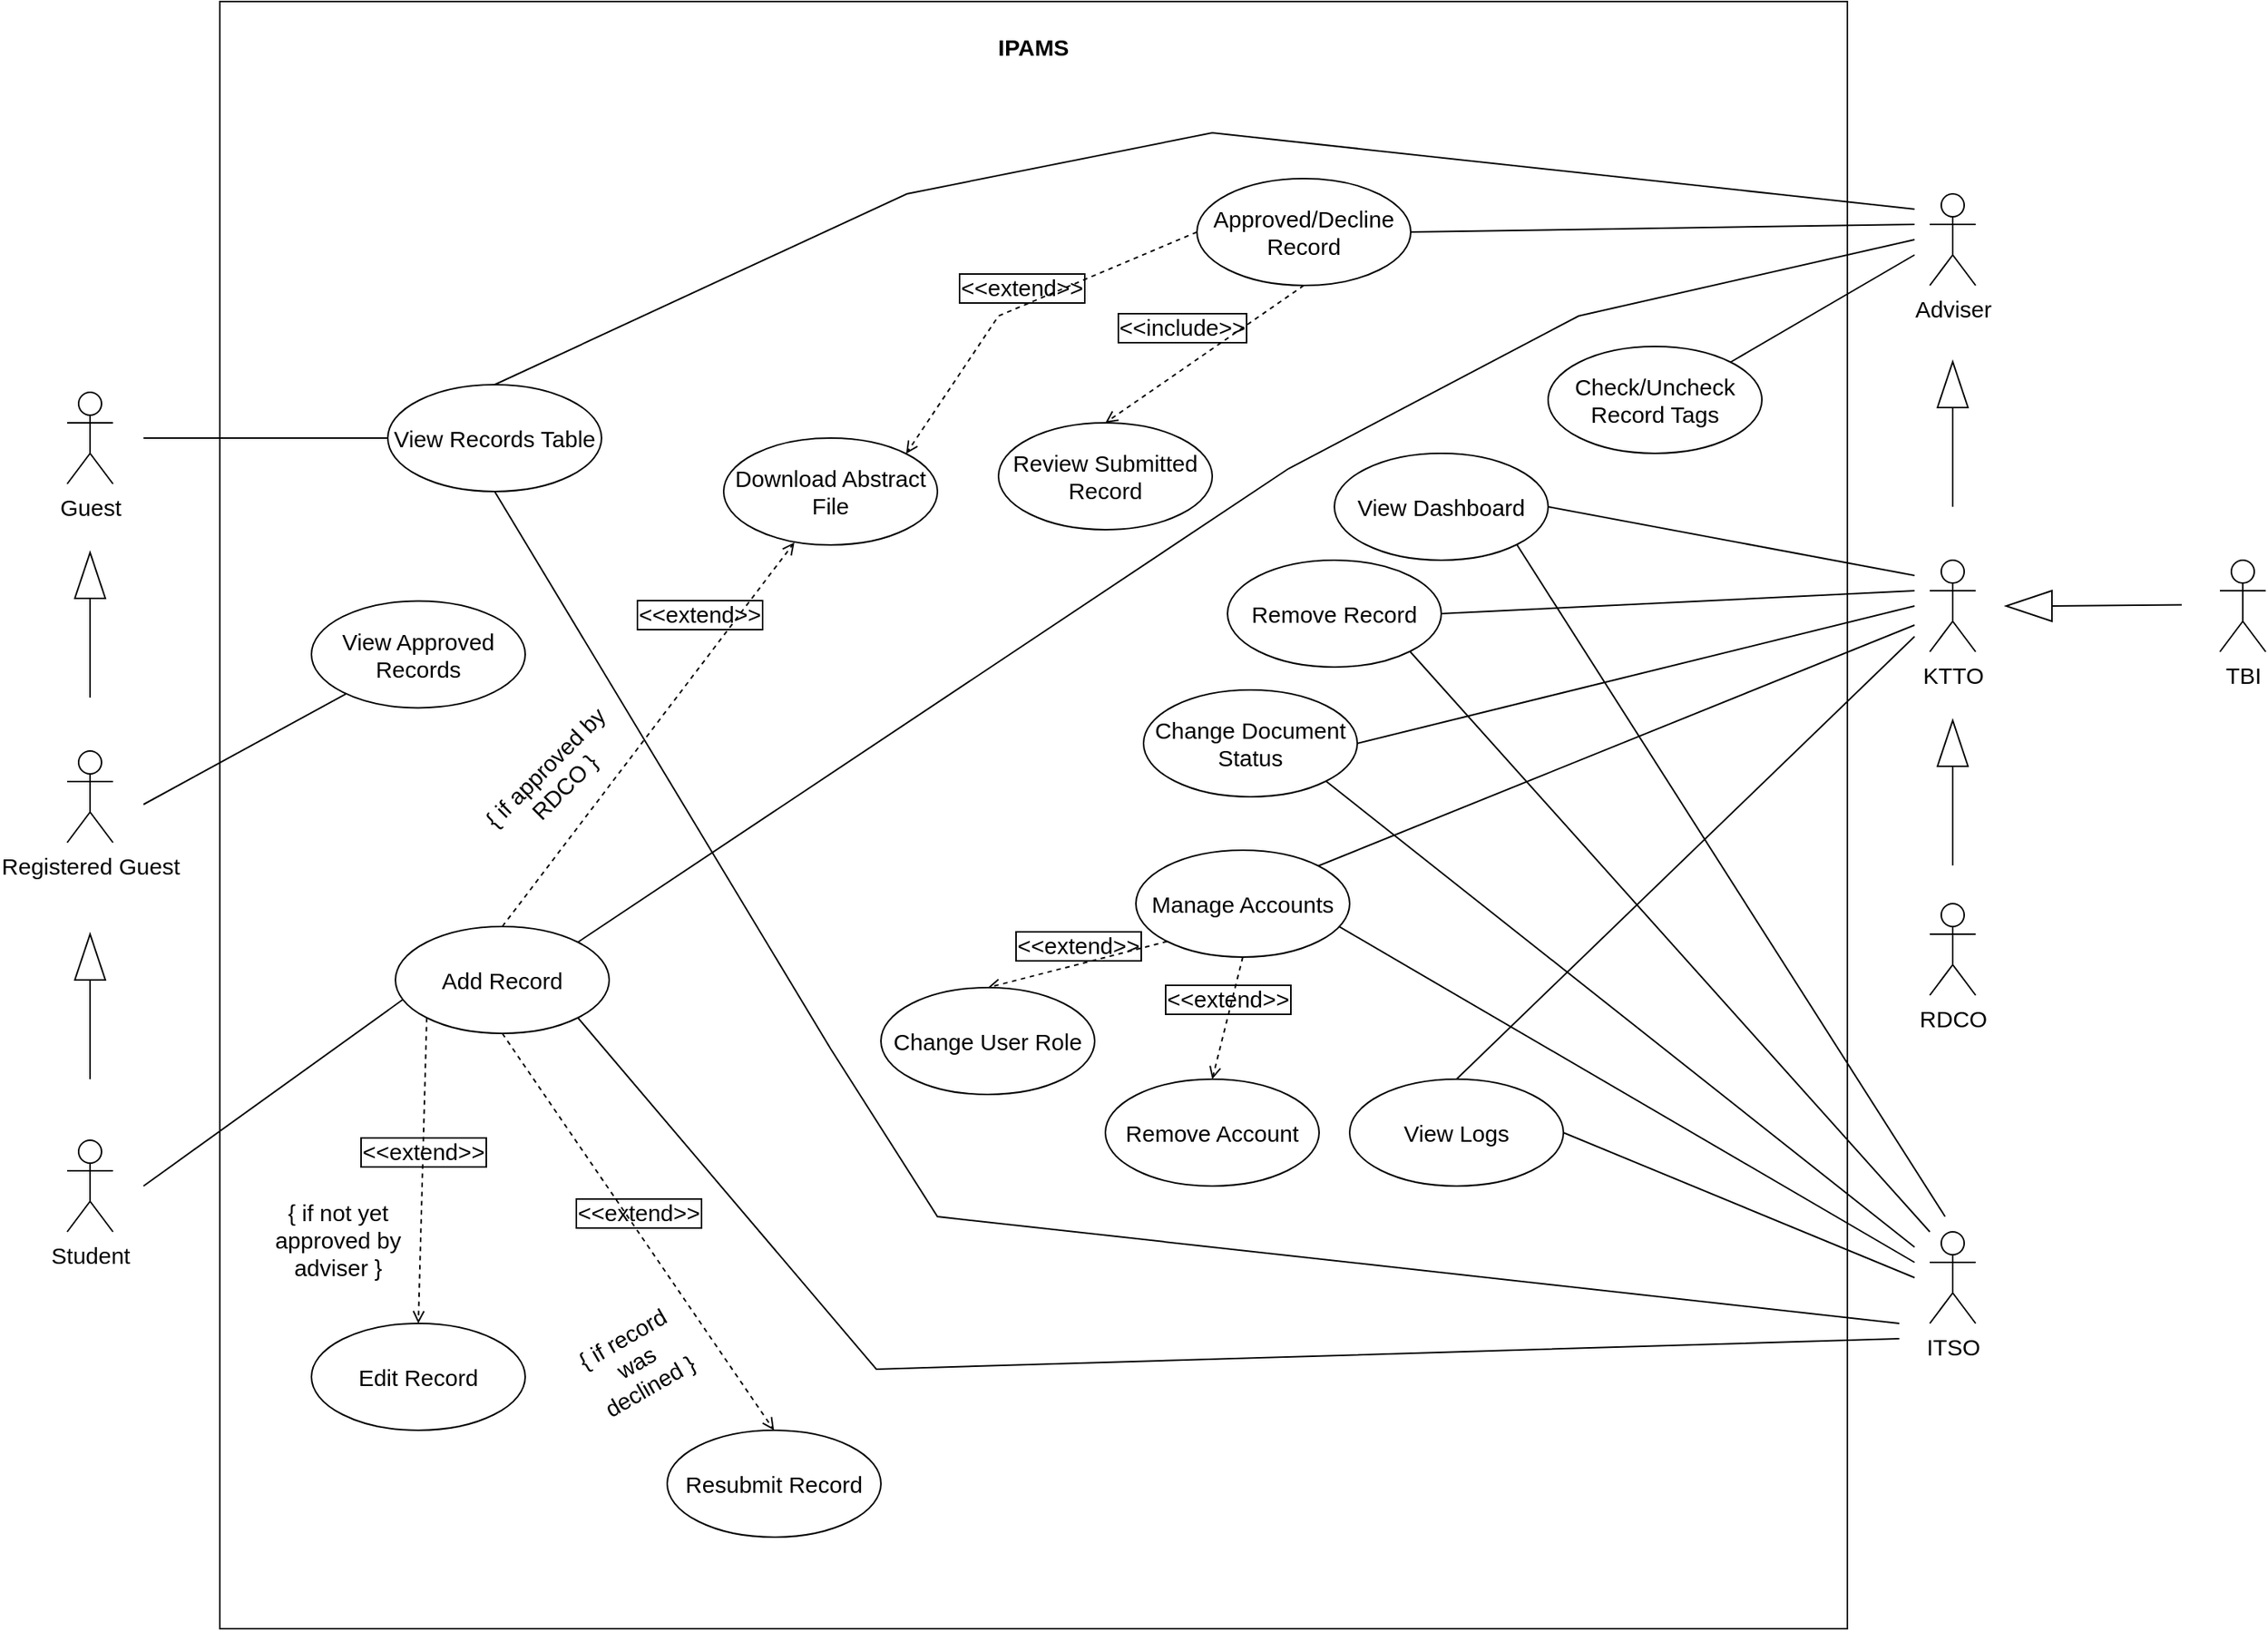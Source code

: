 <mxfile version="16.6.8" type="github">
  <diagram id="wcthhbRkcaCc9vDPoBOK" name="Page-1">
    <mxGraphModel dx="1447" dy="750" grid="1" gridSize="10" guides="1" tooltips="1" connect="1" arrows="1" fold="1" page="1" pageScale="1" pageWidth="850" pageHeight="1100" math="0" shadow="0">
      <root>
        <mxCell id="0" />
        <mxCell id="1" parent="0" />
        <mxCell id="ioiu4KagPV8kMkHG_SKO-1" value="" style="whiteSpace=wrap;html=1;aspect=fixed;" parent="1" vertex="1">
          <mxGeometry x="390" y="34" width="1066" height="1066" as="geometry" />
        </mxCell>
        <mxCell id="ioiu4KagPV8kMkHG_SKO-3" value="Guest" style="shape=umlActor;verticalLabelPosition=bottom;verticalAlign=top;html=1;fontSize=15;" parent="1" vertex="1">
          <mxGeometry x="290" y="290" width="30" height="60" as="geometry" />
        </mxCell>
        <mxCell id="ioiu4KagPV8kMkHG_SKO-4" value="IPAMS" style="text;align=center;fontStyle=1;verticalAlign=middle;spacingLeft=3;spacingRight=3;strokeColor=none;rotatable=0;points=[[0,0.5],[1,0.5]];portConstraint=eastwest;fontSize=15;" parent="1" vertex="1">
          <mxGeometry x="883" y="50" width="80" height="26" as="geometry" />
        </mxCell>
        <mxCell id="ioiu4KagPV8kMkHG_SKO-6" value="Registered Guest" style="shape=umlActor;verticalLabelPosition=bottom;verticalAlign=top;html=1;fontSize=15;" parent="1" vertex="1">
          <mxGeometry x="290" y="525" width="30" height="60" as="geometry" />
        </mxCell>
        <mxCell id="ioiu4KagPV8kMkHG_SKO-7" value="Student" style="shape=umlActor;verticalLabelPosition=bottom;verticalAlign=top;html=1;fontSize=15;" parent="1" vertex="1">
          <mxGeometry x="290" y="780" width="30" height="60" as="geometry" />
        </mxCell>
        <mxCell id="ioiu4KagPV8kMkHG_SKO-8" value="KTTO" style="shape=umlActor;verticalLabelPosition=bottom;verticalAlign=top;html=1;fontSize=15;" parent="1" vertex="1">
          <mxGeometry x="1510" y="400" width="30" height="60" as="geometry" />
        </mxCell>
        <mxCell id="ioiu4KagPV8kMkHG_SKO-12" value="RDCO" style="shape=umlActor;verticalLabelPosition=bottom;verticalAlign=top;html=1;fontSize=15;" parent="1" vertex="1">
          <mxGeometry x="1510" y="625" width="30" height="60" as="geometry" />
        </mxCell>
        <mxCell id="ioiu4KagPV8kMkHG_SKO-18" value="Adviser" style="shape=umlActor;verticalLabelPosition=bottom;verticalAlign=top;html=1;fontSize=15;" parent="1" vertex="1">
          <mxGeometry x="1510" y="160" width="30" height="60" as="geometry" />
        </mxCell>
        <mxCell id="JJTdI-dGNaC50hc8QYsU-1" value="" style="endArrow=none;html=1;rounded=0;startArrow=none;" edge="1" parent="1" source="JJTdI-dGNaC50hc8QYsU-2">
          <mxGeometry width="50" height="50" relative="1" as="geometry">
            <mxPoint x="340" y="320" as="sourcePoint" />
            <mxPoint x="580" y="320" as="targetPoint" />
          </mxGeometry>
        </mxCell>
        <mxCell id="JJTdI-dGNaC50hc8QYsU-7" value="" style="endArrow=none;html=1;rounded=0;entryX=0.033;entryY=0.686;entryDx=0;entryDy=0;entryPerimeter=0;" edge="1" parent="1" target="JJTdI-dGNaC50hc8QYsU-8">
          <mxGeometry width="50" height="50" relative="1" as="geometry">
            <mxPoint x="340" y="810" as="sourcePoint" />
            <mxPoint x="580" y="810" as="targetPoint" />
          </mxGeometry>
        </mxCell>
        <mxCell id="JJTdI-dGNaC50hc8QYsU-8" value="&lt;font style=&quot;font-size: 15px&quot;&gt;Add Record&lt;/font&gt;" style="ellipse;whiteSpace=wrap;html=1;" vertex="1" parent="1">
          <mxGeometry x="505" y="640" width="140" height="70" as="geometry" />
        </mxCell>
        <mxCell id="JJTdI-dGNaC50hc8QYsU-27" value="" style="triangle;whiteSpace=wrap;html=1;fontSize=15;rotation=-90;" vertex="1" parent="1">
          <mxGeometry x="290" y="400" width="30" height="20" as="geometry" />
        </mxCell>
        <mxCell id="JJTdI-dGNaC50hc8QYsU-28" value="" style="endArrow=none;html=1;rounded=0;labelBorderColor=default;fontSize=15;entryX=0;entryY=0.5;entryDx=0;entryDy=0;" edge="1" parent="1" target="JJTdI-dGNaC50hc8QYsU-27">
          <mxGeometry width="50" height="50" relative="1" as="geometry">
            <mxPoint x="305" y="490" as="sourcePoint" />
            <mxPoint x="360" y="450" as="targetPoint" />
          </mxGeometry>
        </mxCell>
        <mxCell id="JJTdI-dGNaC50hc8QYsU-56" value="&lt;font style=&quot;font-size: 15px&quot;&gt;Approved/Decline Record&lt;/font&gt;" style="ellipse;whiteSpace=wrap;html=1;" vertex="1" parent="1">
          <mxGeometry x="1030" y="150" width="140" height="70" as="geometry" />
        </mxCell>
        <mxCell id="JJTdI-dGNaC50hc8QYsU-57" value="" style="endArrow=none;html=1;rounded=0;labelBorderColor=default;fontSize=15;exitX=1;exitY=0.5;exitDx=0;exitDy=0;" edge="1" parent="1" source="JJTdI-dGNaC50hc8QYsU-56">
          <mxGeometry width="50" height="50" relative="1" as="geometry">
            <mxPoint x="1290" y="240" as="sourcePoint" />
            <mxPoint x="1500" y="180" as="targetPoint" />
          </mxGeometry>
        </mxCell>
        <mxCell id="JJTdI-dGNaC50hc8QYsU-59" value="&lt;font style=&quot;font-size: 15px&quot;&gt;Download Abstract File&lt;/font&gt;" style="ellipse;whiteSpace=wrap;html=1;" vertex="1" parent="1">
          <mxGeometry x="720" y="320" width="140" height="70" as="geometry" />
        </mxCell>
        <mxCell id="JJTdI-dGNaC50hc8QYsU-60" value="&amp;lt;&amp;lt;extend&amp;gt;&amp;gt;" style="html=1;verticalAlign=bottom;labelBackgroundColor=none;endArrow=open;endFill=0;dashed=1;rounded=0;labelBorderColor=default;fontSize=15;exitX=0;exitY=0.5;exitDx=0;exitDy=0;entryX=1;entryY=0;entryDx=0;entryDy=0;" edge="1" parent="1" source="JJTdI-dGNaC50hc8QYsU-56" target="JJTdI-dGNaC50hc8QYsU-59">
          <mxGeometry width="160" relative="1" as="geometry">
            <mxPoint x="970" y="400" as="sourcePoint" />
            <mxPoint x="1130" y="400" as="targetPoint" />
            <Array as="points">
              <mxPoint x="900" y="240" />
            </Array>
          </mxGeometry>
        </mxCell>
        <mxCell id="JJTdI-dGNaC50hc8QYsU-61" value="&lt;span style=&quot;font-size: 15px&quot;&gt;Check/Uncheck Record Tags&lt;/span&gt;" style="ellipse;whiteSpace=wrap;html=1;" vertex="1" parent="1">
          <mxGeometry x="1260" y="260" width="140" height="70" as="geometry" />
        </mxCell>
        <mxCell id="JJTdI-dGNaC50hc8QYsU-62" value="" style="endArrow=none;html=1;rounded=0;labelBorderColor=default;fontSize=15;exitX=1;exitY=0;exitDx=0;exitDy=0;" edge="1" parent="1" source="JJTdI-dGNaC50hc8QYsU-61">
          <mxGeometry width="50" height="50" relative="1" as="geometry">
            <mxPoint x="1310" y="345" as="sourcePoint" />
            <mxPoint x="1500" y="200" as="targetPoint" />
          </mxGeometry>
        </mxCell>
        <mxCell id="JJTdI-dGNaC50hc8QYsU-65" value="&lt;font style=&quot;font-size: 15px&quot;&gt;Edit Record&lt;/font&gt;" style="ellipse;whiteSpace=wrap;html=1;" vertex="1" parent="1">
          <mxGeometry x="450" y="900" width="140" height="70" as="geometry" />
        </mxCell>
        <mxCell id="JJTdI-dGNaC50hc8QYsU-66" value="&amp;lt;&amp;lt;extend&amp;gt;&amp;gt;" style="html=1;verticalAlign=bottom;labelBackgroundColor=none;endArrow=open;endFill=0;dashed=1;rounded=0;labelBorderColor=default;fontSize=15;exitX=0;exitY=1;exitDx=0;exitDy=0;entryX=0.5;entryY=0;entryDx=0;entryDy=0;" edge="1" parent="1" target="JJTdI-dGNaC50hc8QYsU-65" source="JJTdI-dGNaC50hc8QYsU-8">
          <mxGeometry width="160" relative="1" as="geometry">
            <mxPoint x="929.995" y="845.002" as="sourcePoint" />
            <mxPoint x="990" y="1025.51" as="targetPoint" />
          </mxGeometry>
        </mxCell>
        <mxCell id="JJTdI-dGNaC50hc8QYsU-67" value="{ if not yet approved by adviser }" style="text;html=1;strokeColor=none;fillColor=none;align=center;verticalAlign=middle;whiteSpace=wrap;rounded=0;fontSize=15;" vertex="1" parent="1">
          <mxGeometry x="410" y="800" width="115" height="90" as="geometry" />
        </mxCell>
        <mxCell id="JJTdI-dGNaC50hc8QYsU-70" value="&amp;lt;&amp;lt;extend&amp;gt;&amp;gt;" style="html=1;verticalAlign=bottom;labelBackgroundColor=none;endArrow=open;endFill=0;dashed=1;rounded=0;labelBorderColor=default;fontSize=15;exitX=0.5;exitY=0;exitDx=0;exitDy=0;entryX=0.331;entryY=0.976;entryDx=0;entryDy=0;entryPerimeter=0;" edge="1" parent="1" source="JJTdI-dGNaC50hc8QYsU-8" target="JJTdI-dGNaC50hc8QYsU-59">
          <mxGeometry x="0.462" y="13" width="160" relative="1" as="geometry">
            <mxPoint x="620" y="660" as="sourcePoint" />
            <mxPoint x="780" y="660" as="targetPoint" />
            <mxPoint as="offset" />
          </mxGeometry>
        </mxCell>
        <mxCell id="JJTdI-dGNaC50hc8QYsU-71" value="{ if approved by RDCO }" style="text;html=1;strokeColor=none;fillColor=none;align=center;verticalAlign=middle;whiteSpace=wrap;rounded=0;fontSize=15;rotation=-45;" vertex="1" parent="1">
          <mxGeometry x="532.76" y="496.73" width="151.79" height="90" as="geometry" />
        </mxCell>
        <mxCell id="JJTdI-dGNaC50hc8QYsU-72" value="&amp;lt;&amp;lt;include&amp;gt;&amp;gt;" style="html=1;verticalAlign=bottom;labelBackgroundColor=none;endArrow=open;endFill=0;dashed=1;rounded=0;labelBorderColor=default;fontSize=15;entryX=0.5;entryY=0;entryDx=0;entryDy=0;exitX=0.5;exitY=1;exitDx=0;exitDy=0;" edge="1" parent="1" source="JJTdI-dGNaC50hc8QYsU-56" target="JJTdI-dGNaC50hc8QYsU-73">
          <mxGeometry x="0.12" y="-13" width="160" relative="1" as="geometry">
            <mxPoint x="800" y="290" as="sourcePoint" />
            <mxPoint x="960" y="290" as="targetPoint" />
            <mxPoint as="offset" />
          </mxGeometry>
        </mxCell>
        <mxCell id="JJTdI-dGNaC50hc8QYsU-73" value="&lt;font style=&quot;font-size: 15px&quot;&gt;Review Submitted Record&lt;/font&gt;" style="ellipse;whiteSpace=wrap;html=1;" vertex="1" parent="1">
          <mxGeometry x="900" y="310" width="140" height="70" as="geometry" />
        </mxCell>
        <mxCell id="JJTdI-dGNaC50hc8QYsU-76" value="View Dashboard" style="ellipse;whiteSpace=wrap;html=1;fontSize=15;" vertex="1" parent="1">
          <mxGeometry x="1120" y="330" width="140" height="70" as="geometry" />
        </mxCell>
        <mxCell id="JJTdI-dGNaC50hc8QYsU-79" value="" style="endArrow=none;html=1;rounded=0;labelBorderColor=default;fontSize=15;exitX=1;exitY=0.5;exitDx=0;exitDy=0;" edge="1" parent="1" source="JJTdI-dGNaC50hc8QYsU-76">
          <mxGeometry width="50" height="50" relative="1" as="geometry">
            <mxPoint x="1189.995" y="525.508" as="sourcePoint" />
            <mxPoint x="1500" y="410" as="targetPoint" />
          </mxGeometry>
        </mxCell>
        <mxCell id="JJTdI-dGNaC50hc8QYsU-80" value="" style="endArrow=none;html=1;rounded=0;labelBorderColor=default;fontSize=15;exitX=1;exitY=0.5;exitDx=0;exitDy=0;" edge="1" parent="1" source="JJTdI-dGNaC50hc8QYsU-81">
          <mxGeometry width="50" height="50" relative="1" as="geometry">
            <mxPoint x="1250" y="455" as="sourcePoint" />
            <mxPoint x="1500" y="420" as="targetPoint" />
          </mxGeometry>
        </mxCell>
        <mxCell id="JJTdI-dGNaC50hc8QYsU-81" value="&lt;font style=&quot;font-size: 15px&quot;&gt;Remove Record&lt;/font&gt;" style="ellipse;whiteSpace=wrap;html=1;" vertex="1" parent="1">
          <mxGeometry x="1050" y="400" width="140" height="70" as="geometry" />
        </mxCell>
        <mxCell id="JJTdI-dGNaC50hc8QYsU-85" value="" style="endArrow=none;html=1;rounded=0;labelBorderColor=default;fontSize=15;exitX=1;exitY=0.5;exitDx=0;exitDy=0;" edge="1" parent="1" source="JJTdI-dGNaC50hc8QYsU-86">
          <mxGeometry width="50" height="50" relative="1" as="geometry">
            <mxPoint x="1160" y="535" as="sourcePoint" />
            <mxPoint x="1500" y="430" as="targetPoint" />
          </mxGeometry>
        </mxCell>
        <mxCell id="JJTdI-dGNaC50hc8QYsU-86" value="&lt;font style=&quot;font-size: 15px&quot;&gt;Change Document Status&lt;/font&gt;" style="ellipse;whiteSpace=wrap;html=1;" vertex="1" parent="1">
          <mxGeometry x="995" y="485" width="140" height="70" as="geometry" />
        </mxCell>
        <mxCell id="JJTdI-dGNaC50hc8QYsU-87" value="&lt;span style=&quot;font-size: 15px&quot;&gt;Manage Accounts&lt;/span&gt;" style="ellipse;whiteSpace=wrap;html=1;" vertex="1" parent="1">
          <mxGeometry x="990" y="590" width="140" height="70" as="geometry" />
        </mxCell>
        <mxCell id="JJTdI-dGNaC50hc8QYsU-88" value="" style="endArrow=none;html=1;rounded=0;labelBorderColor=default;fontSize=15;exitX=1;exitY=0;exitDx=0;exitDy=0;" edge="1" parent="1" source="JJTdI-dGNaC50hc8QYsU-87">
          <mxGeometry width="50" height="50" relative="1" as="geometry">
            <mxPoint x="1100" y="487.5" as="sourcePoint" />
            <mxPoint x="1500" y="442.5" as="targetPoint" />
          </mxGeometry>
        </mxCell>
        <mxCell id="JJTdI-dGNaC50hc8QYsU-90" value="&amp;lt;&amp;lt;extend&amp;gt;&amp;gt;" style="html=1;verticalAlign=bottom;labelBackgroundColor=none;endArrow=open;endFill=0;dashed=1;rounded=0;labelBorderColor=default;fontSize=15;entryX=0.5;entryY=0;entryDx=0;entryDy=0;exitX=0;exitY=1;exitDx=0;exitDy=0;" edge="1" parent="1" source="JJTdI-dGNaC50hc8QYsU-87" target="JJTdI-dGNaC50hc8QYsU-91">
          <mxGeometry width="160" relative="1" as="geometry">
            <mxPoint x="1210.005" y="559.492" as="sourcePoint" />
            <mxPoint x="1000.01" y="670.0" as="targetPoint" />
          </mxGeometry>
        </mxCell>
        <mxCell id="JJTdI-dGNaC50hc8QYsU-91" value="&lt;font style=&quot;font-size: 15px&quot;&gt;Change User Role&lt;/font&gt;" style="ellipse;whiteSpace=wrap;html=1;" vertex="1" parent="1">
          <mxGeometry x="823" y="680" width="140" height="70" as="geometry" />
        </mxCell>
        <mxCell id="JJTdI-dGNaC50hc8QYsU-94" value="&amp;lt;&amp;lt;extend&amp;gt;&amp;gt;" style="html=1;verticalAlign=bottom;labelBackgroundColor=none;endArrow=open;endFill=0;dashed=1;rounded=0;labelBorderColor=default;fontSize=15;entryX=0.5;entryY=0;entryDx=0;entryDy=0;exitX=0.5;exitY=1;exitDx=0;exitDy=0;" edge="1" parent="1" target="JJTdI-dGNaC50hc8QYsU-95" source="JJTdI-dGNaC50hc8QYsU-87">
          <mxGeometry width="160" relative="1" as="geometry">
            <mxPoint x="1320.834" y="593.919" as="sourcePoint" />
            <mxPoint x="1200.01" y="711.09" as="targetPoint" />
          </mxGeometry>
        </mxCell>
        <mxCell id="JJTdI-dGNaC50hc8QYsU-95" value="&lt;font style=&quot;font-size: 15px&quot;&gt;Remove Account&lt;/font&gt;" style="ellipse;whiteSpace=wrap;html=1;" vertex="1" parent="1">
          <mxGeometry x="970" y="740" width="140" height="70" as="geometry" />
        </mxCell>
        <mxCell id="JJTdI-dGNaC50hc8QYsU-97" value="&lt;span style=&quot;font-size: 15px&quot;&gt;View Logs&lt;/span&gt;" style="ellipse;whiteSpace=wrap;html=1;" vertex="1" parent="1">
          <mxGeometry x="1130" y="740" width="140" height="70" as="geometry" />
        </mxCell>
        <mxCell id="JJTdI-dGNaC50hc8QYsU-98" value="" style="endArrow=none;html=1;rounded=0;labelBorderColor=default;fontSize=15;exitX=0.5;exitY=0;exitDx=0;exitDy=0;" edge="1" parent="1" source="JJTdI-dGNaC50hc8QYsU-97">
          <mxGeometry width="50" height="50" relative="1" as="geometry">
            <mxPoint x="1250" y="525" as="sourcePoint" />
            <mxPoint x="1500" y="450" as="targetPoint" />
          </mxGeometry>
        </mxCell>
        <mxCell id="JJTdI-dGNaC50hc8QYsU-99" value="" style="triangle;whiteSpace=wrap;html=1;fontSize=15;rotation=-90;" vertex="1" parent="1">
          <mxGeometry x="290" y="650" width="30" height="20" as="geometry" />
        </mxCell>
        <mxCell id="JJTdI-dGNaC50hc8QYsU-100" value="" style="endArrow=none;html=1;rounded=0;labelBorderColor=default;fontSize=15;entryX=0;entryY=0.5;entryDx=0;entryDy=0;" edge="1" parent="1" target="JJTdI-dGNaC50hc8QYsU-99">
          <mxGeometry width="50" height="50" relative="1" as="geometry">
            <mxPoint x="305" y="740" as="sourcePoint" />
            <mxPoint x="360" y="700" as="targetPoint" />
          </mxGeometry>
        </mxCell>
        <mxCell id="JJTdI-dGNaC50hc8QYsU-101" value="" style="triangle;whiteSpace=wrap;html=1;fontSize=15;rotation=-90;" vertex="1" parent="1">
          <mxGeometry x="1510" y="275" width="30" height="20" as="geometry" />
        </mxCell>
        <mxCell id="JJTdI-dGNaC50hc8QYsU-102" value="" style="endArrow=none;html=1;rounded=0;labelBorderColor=default;fontSize=15;entryX=0;entryY=0.5;entryDx=0;entryDy=0;" edge="1" parent="1" target="JJTdI-dGNaC50hc8QYsU-101">
          <mxGeometry width="50" height="50" relative="1" as="geometry">
            <mxPoint x="1525" y="365" as="sourcePoint" />
            <mxPoint x="1580" y="325" as="targetPoint" />
          </mxGeometry>
        </mxCell>
        <mxCell id="JJTdI-dGNaC50hc8QYsU-103" value="" style="triangle;whiteSpace=wrap;html=1;fontSize=15;rotation=-90;" vertex="1" parent="1">
          <mxGeometry x="1510" y="510" width="30" height="20" as="geometry" />
        </mxCell>
        <mxCell id="JJTdI-dGNaC50hc8QYsU-104" value="" style="endArrow=none;html=1;rounded=0;labelBorderColor=default;fontSize=15;entryX=0;entryY=0.5;entryDx=0;entryDy=0;" edge="1" parent="1" target="JJTdI-dGNaC50hc8QYsU-103">
          <mxGeometry width="50" height="50" relative="1" as="geometry">
            <mxPoint x="1525" y="600.0" as="sourcePoint" />
            <mxPoint x="1580" y="560" as="targetPoint" />
          </mxGeometry>
        </mxCell>
        <mxCell id="JJTdI-dGNaC50hc8QYsU-111" value="TBI" style="shape=umlActor;verticalLabelPosition=bottom;verticalAlign=top;html=1;fontSize=15;" vertex="1" parent="1">
          <mxGeometry x="1700" y="400" width="30" height="60" as="geometry" />
        </mxCell>
        <mxCell id="JJTdI-dGNaC50hc8QYsU-113" value="" style="endArrow=none;html=1;rounded=0;labelBorderColor=default;fontSize=15;exitX=0;exitY=0.5;exitDx=0;exitDy=0;" edge="1" parent="1" source="JJTdI-dGNaC50hc8QYsU-119">
          <mxGeometry width="50" height="50" relative="1" as="geometry">
            <mxPoint x="1610" y="429.29" as="sourcePoint" />
            <mxPoint x="1675" y="429.29" as="targetPoint" />
          </mxGeometry>
        </mxCell>
        <mxCell id="JJTdI-dGNaC50hc8QYsU-119" value="" style="triangle;whiteSpace=wrap;html=1;fontSize=15;rotation=-180;" vertex="1" parent="1">
          <mxGeometry x="1560" y="420" width="30" height="20" as="geometry" />
        </mxCell>
        <mxCell id="JJTdI-dGNaC50hc8QYsU-122" value="" style="endArrow=none;html=1;rounded=0;labelBorderColor=default;fontSize=15;exitX=1;exitY=0;exitDx=0;exitDy=0;" edge="1" parent="1" source="JJTdI-dGNaC50hc8QYsU-8">
          <mxGeometry width="50" height="50" relative="1" as="geometry">
            <mxPoint x="1349.995" y="246.508" as="sourcePoint" />
            <mxPoint x="1500" y="190" as="targetPoint" />
            <Array as="points">
              <mxPoint x="1090" y="340" />
              <mxPoint x="1280" y="240" />
            </Array>
          </mxGeometry>
        </mxCell>
        <mxCell id="JJTdI-dGNaC50hc8QYsU-125" value="" style="endArrow=none;html=1;rounded=0;exitX=0.5;exitY=0;exitDx=0;exitDy=0;" edge="1" parent="1" source="JJTdI-dGNaC50hc8QYsU-2">
          <mxGeometry width="50" height="50" relative="1" as="geometry">
            <mxPoint x="660" y="280" as="sourcePoint" />
            <mxPoint x="1500" y="170" as="targetPoint" />
            <Array as="points">
              <mxPoint x="840" y="160" />
              <mxPoint x="1040" y="120" />
            </Array>
          </mxGeometry>
        </mxCell>
        <mxCell id="JJTdI-dGNaC50hc8QYsU-126" value="ITSO" style="shape=umlActor;verticalLabelPosition=bottom;verticalAlign=top;html=1;fontSize=15;" vertex="1" parent="1">
          <mxGeometry x="1510" y="840" width="30" height="60" as="geometry" />
        </mxCell>
        <mxCell id="JJTdI-dGNaC50hc8QYsU-127" value="" style="endArrow=none;html=1;rounded=0;labelBorderColor=default;fontSize=15;exitX=1;exitY=0.5;exitDx=0;exitDy=0;" edge="1" parent="1" source="JJTdI-dGNaC50hc8QYsU-97">
          <mxGeometry width="50" height="50" relative="1" as="geometry">
            <mxPoint x="1340" y="610" as="sourcePoint" />
            <mxPoint x="1500" y="870" as="targetPoint" />
          </mxGeometry>
        </mxCell>
        <mxCell id="JJTdI-dGNaC50hc8QYsU-128" value="" style="endArrow=none;html=1;rounded=0;labelBorderColor=default;fontSize=15;exitX=0.95;exitY=0.714;exitDx=0;exitDy=0;exitPerimeter=0;" edge="1" parent="1" source="JJTdI-dGNaC50hc8QYsU-87">
          <mxGeometry width="50" height="50" relative="1" as="geometry">
            <mxPoint x="1239.497" y="809.749" as="sourcePoint" />
            <mxPoint x="1500" y="860" as="targetPoint" />
          </mxGeometry>
        </mxCell>
        <mxCell id="JJTdI-dGNaC50hc8QYsU-129" value="" style="endArrow=none;html=1;rounded=0;labelBorderColor=default;fontSize=15;exitX=1;exitY=1;exitDx=0;exitDy=0;" edge="1" parent="1" source="JJTdI-dGNaC50hc8QYsU-86">
          <mxGeometry width="50" height="50" relative="1" as="geometry">
            <mxPoint x="1139.497" y="659.749" as="sourcePoint" />
            <mxPoint x="1500" y="850" as="targetPoint" />
          </mxGeometry>
        </mxCell>
        <mxCell id="JJTdI-dGNaC50hc8QYsU-130" value="" style="endArrow=none;html=1;rounded=0;labelBorderColor=default;fontSize=15;exitX=1;exitY=1;exitDx=0;exitDy=0;" edge="1" parent="1" source="JJTdI-dGNaC50hc8QYsU-81">
          <mxGeometry width="50" height="50" relative="1" as="geometry">
            <mxPoint x="1124.497" y="554.749" as="sourcePoint" />
            <mxPoint x="1510" y="840" as="targetPoint" />
          </mxGeometry>
        </mxCell>
        <mxCell id="JJTdI-dGNaC50hc8QYsU-131" value="" style="endArrow=none;html=1;rounded=0;labelBorderColor=default;fontSize=15;exitX=1;exitY=1;exitDx=0;exitDy=0;" edge="1" parent="1" source="JJTdI-dGNaC50hc8QYsU-76">
          <mxGeometry width="50" height="50" relative="1" as="geometry">
            <mxPoint x="1179.497" y="469.749" as="sourcePoint" />
            <mxPoint x="1520" y="830" as="targetPoint" />
          </mxGeometry>
        </mxCell>
        <mxCell id="JJTdI-dGNaC50hc8QYsU-132" value="" style="endArrow=none;html=1;rounded=0;labelBorderColor=default;fontSize=15;exitX=1;exitY=1;exitDx=0;exitDy=0;" edge="1" parent="1" source="JJTdI-dGNaC50hc8QYsU-8">
          <mxGeometry width="50" height="50" relative="1" as="geometry">
            <mxPoint x="679.997" y="709.999" as="sourcePoint" />
            <mxPoint x="1490" y="910" as="targetPoint" />
            <Array as="points">
              <mxPoint x="820" y="930" />
            </Array>
          </mxGeometry>
        </mxCell>
        <mxCell id="JJTdI-dGNaC50hc8QYsU-133" value="" style="endArrow=none;html=1;rounded=0;labelBorderColor=default;fontSize=15;exitX=0.5;exitY=1;exitDx=0;exitDy=0;" edge="1" parent="1" source="JJTdI-dGNaC50hc8QYsU-2">
          <mxGeometry width="50" height="50" relative="1" as="geometry">
            <mxPoint x="1239.497" y="809.749" as="sourcePoint" />
            <mxPoint x="1490" y="900" as="targetPoint" />
            <Array as="points">
              <mxPoint x="790" y="720" />
              <mxPoint x="860" y="830" />
            </Array>
          </mxGeometry>
        </mxCell>
        <mxCell id="JJTdI-dGNaC50hc8QYsU-2" value="&lt;font style=&quot;font-size: 15px&quot;&gt;View Records Table&lt;/font&gt;" style="ellipse;whiteSpace=wrap;html=1;" vertex="1" parent="1">
          <mxGeometry x="500" y="285" width="140" height="70" as="geometry" />
        </mxCell>
        <mxCell id="JJTdI-dGNaC50hc8QYsU-135" value="" style="endArrow=none;html=1;rounded=0;" edge="1" parent="1" target="JJTdI-dGNaC50hc8QYsU-2">
          <mxGeometry width="50" height="50" relative="1" as="geometry">
            <mxPoint x="340.0" y="320" as="sourcePoint" />
            <mxPoint x="580.0" y="320" as="targetPoint" />
          </mxGeometry>
        </mxCell>
        <mxCell id="JJTdI-dGNaC50hc8QYsU-138" value="&lt;font style=&quot;font-size: 15px&quot;&gt;Resubmit Record&lt;/font&gt;" style="ellipse;whiteSpace=wrap;html=1;" vertex="1" parent="1">
          <mxGeometry x="683" y="970" width="140" height="70" as="geometry" />
        </mxCell>
        <mxCell id="JJTdI-dGNaC50hc8QYsU-139" value="&amp;lt;&amp;lt;extend&amp;gt;&amp;gt;" style="html=1;verticalAlign=bottom;labelBackgroundColor=none;endArrow=open;endFill=0;dashed=1;rounded=0;labelBorderColor=default;fontSize=15;exitX=0.5;exitY=1;exitDx=0;exitDy=0;entryX=0.5;entryY=0;entryDx=0;entryDy=0;" edge="1" parent="1" target="JJTdI-dGNaC50hc8QYsU-138" source="JJTdI-dGNaC50hc8QYsU-8">
          <mxGeometry width="160" relative="1" as="geometry">
            <mxPoint x="610.0" y="720" as="sourcePoint" />
            <mxPoint x="1185" y="1095.51" as="targetPoint" />
          </mxGeometry>
        </mxCell>
        <mxCell id="JJTdI-dGNaC50hc8QYsU-140" value="{ if record was declined }" style="text;html=1;strokeColor=none;fillColor=none;align=center;verticalAlign=middle;whiteSpace=wrap;rounded=0;fontSize=15;rotation=-30;" vertex="1" parent="1">
          <mxGeometry x="620" y="870" width="85" height="110" as="geometry" />
        </mxCell>
        <mxCell id="JJTdI-dGNaC50hc8QYsU-141" value="&lt;font style=&quot;font-size: 15px&quot;&gt;View Approved Records&lt;/font&gt;" style="ellipse;whiteSpace=wrap;html=1;" vertex="1" parent="1">
          <mxGeometry x="450" y="426.73" width="140" height="70" as="geometry" />
        </mxCell>
        <mxCell id="JJTdI-dGNaC50hc8QYsU-142" value="" style="endArrow=none;html=1;rounded=0;" edge="1" parent="1" target="JJTdI-dGNaC50hc8QYsU-141">
          <mxGeometry width="50" height="50" relative="1" as="geometry">
            <mxPoint x="340.0" y="560" as="sourcePoint" />
            <mxPoint x="580.0" y="560" as="targetPoint" />
          </mxGeometry>
        </mxCell>
      </root>
    </mxGraphModel>
  </diagram>
</mxfile>
